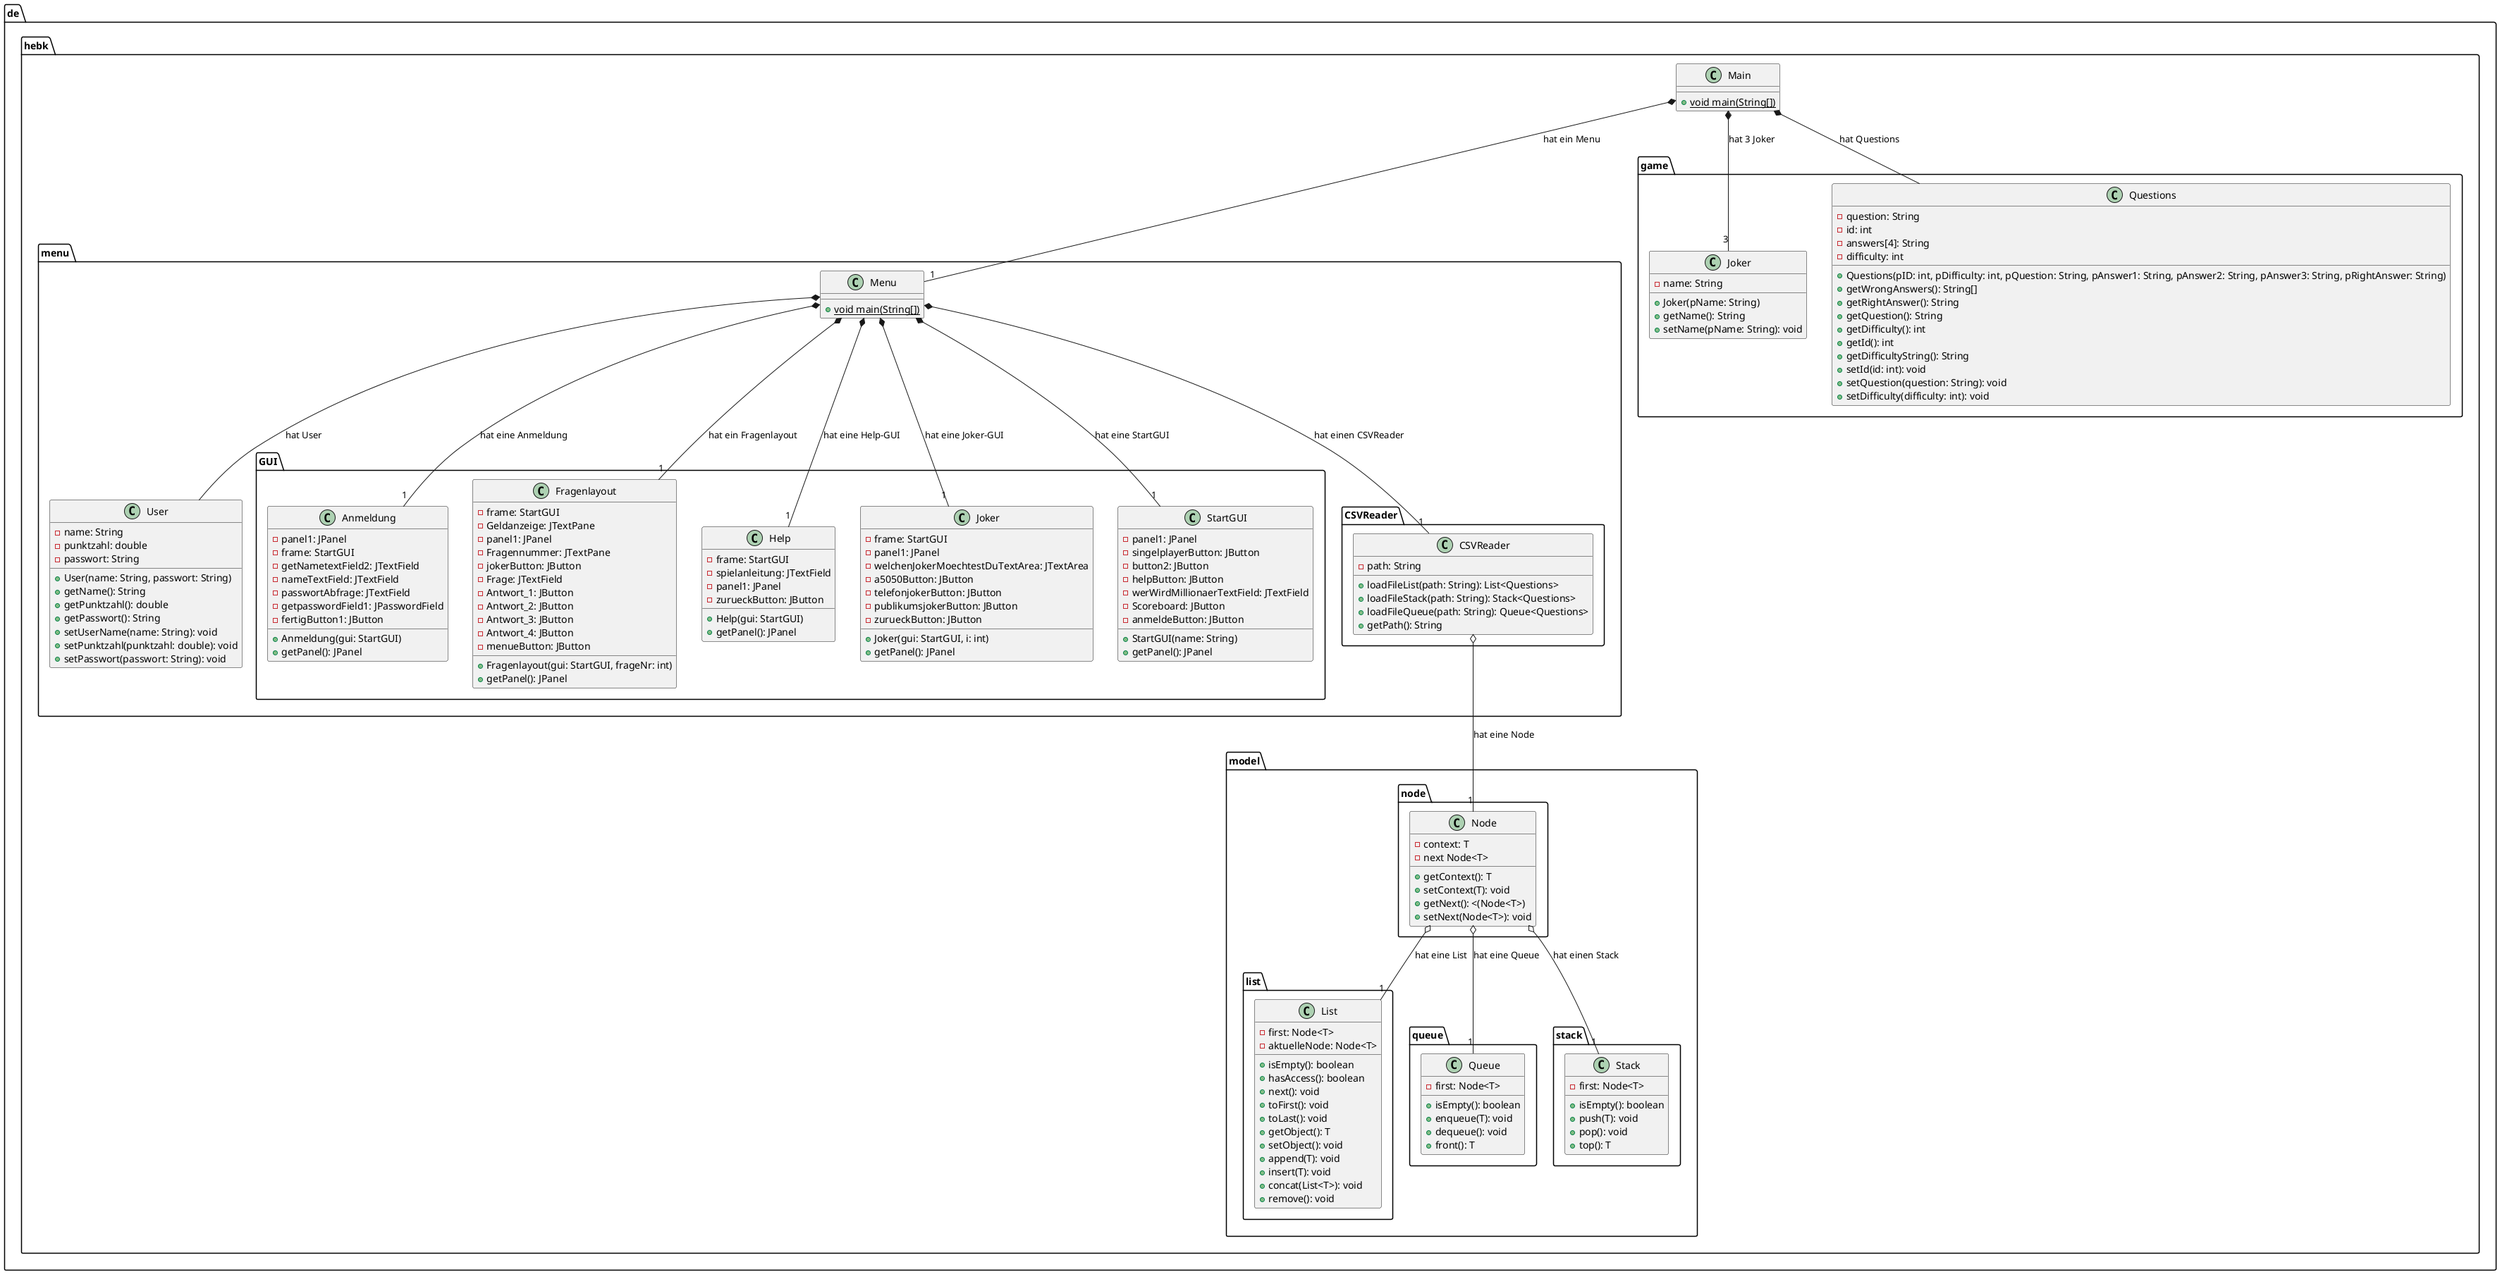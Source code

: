@startuml
'https://plantuml.com/class-diagram
/'
abstract class AbstractList
abstract AbstractCollection
interface List
interface Collection

List <|-- AbstractList
Collection <|-- AbstractCollection

Collection <|- List
AbstractCollection <|- AbstractList
AbstractList <|-- ArrayList

class ArrayList {
Object[] elementData
size()
}

enum TimeUnit {
DAYS
HOURS
MINUTES
}
'/

class de.hebk.model.list.List {
- first: Node<T>
- aktuelleNode: Node<T>
+ isEmpty(): boolean
+ hasAccess(): boolean
+ next(): void
+ toFirst(): void
+ toLast(): void
+ getObject(): T
+ setObject(): void
+ append(T): void
+ insert(T): void
+ concat(List<T>): void
+ remove(): void
}

class de.hebk.model.node.Node {
- context: T
- next Node<T>
+ getContext(): T
+ setContext(T): void
+ getNext(): <(Node<T>)
+ setNext(Node<T>): void
}

class de.hebk.model.queue.Queue {
- first: Node<T>
+ isEmpty(): boolean
+ enqueue(T): void
+ dequeue(): void
+ front(): T
}
class de.hebk.model.stack.Stack {
- first: Node<T>
+ isEmpty(): boolean
+ push(T): void
+ pop(): void
+ top(): T
}
class de.hebk.Main {
+ {static} void main(String[])
}

class de.hebk.menu.GUI.Anmeldung{
- panel1: JPanel
- frame: StartGUI
- getNametextField2: JTextField
- nameTextField: JTextField
- passwortAbfrage: JTextField
- getpasswordField1: JPasswordField
- fertigButton1: JButton
+ Anmeldung(gui: StartGUI)
+ getPanel(): JPanel
}

class de.hebk.menu.GUI.Fragenlayout{
- frame: StartGUI
- Geldanzeige: JTextPane
- panel1: JPanel
- Fragennummer: JTextPane
- jokerButton: JButton
- Frage: JTextField
- Antwort_1: JButton
- Antwort_2: JButton
- Antwort_3: JButton
- Antwort_4: JButton
- menueButton: JButton
+ Fragenlayout(gui: StartGUI, frageNr: int)
+ getPanel(): JPanel
}

class de.hebk.menu.GUI.Help{
- frame: StartGUI
- spielanleitung: JTextField
- panel1: JPanel
- zurueckButton: JButton
+ Help(gui: StartGUI)
+ getPanel(): JPanel
}

class de.hebk.menu.GUI.Joker{
- frame: StartGUI
- panel1: JPanel
- welchenJokerMoechtestDuTextArea: JTextArea
- a5050Button: JButton
- telefonjokerButton: JButton
- publikumsjokerButton: JButton
- zurueckButton: JButton
+ Joker(gui: StartGUI, i: int)
+ getPanel(): JPanel
}

class de.hebk.menu.GUI.StartGUI{
- panel1: JPanel
- singelplayerButton: JButton
- button2: JButton
- helpButton: JButton
- werWirdMillionaerTextField: JTextField
- Scoreboard: JButton
- anmeldeButton: JButton
+ StartGUI(name: String)
+ getPanel(): JPanel
}

class de.hebk.game.Joker{
- name: String
+ Joker(pName: String)
+ getName(): String
+ setName(pName: String): void
}

class de.hebk.game.Questions{
- question: String
- id: int
- answers[4]: String
- difficulty: int
+ Questions(pID: int, pDifficulty: int, pQuestion: String, pAnswer1: String, pAnswer2: String, pAnswer3: String, pRightAnswer: String)
+ getWrongAnswers(): String[]
+ getRightAnswer(): String
+ getQuestion(): String
+ getDifficulty(): int
+ getId(): int
+ getDifficultyString(): String
+ setId(id: int): void
+ setQuestion(question: String): void
+ setDifficulty(difficulty: int): void
}

class de.hebk.menu.User{
- name: String
- punktzahl: double
- passwort: String
+ User(name: String, passwort: String)
+ getName(): String
+ getPunktzahl(): double
+ getPasswort(): String
+ setUserName(name: String): void
+ setPunktzahl(punktzahl: double): void
+ setPasswort(passwort: String): void
}

class de.hebk.menu.CSVReader.CSVReader{
- path: String
+ loadFileList(path: String): List<Questions>
+ loadFileStack(path: String): Stack<Questions>
+ loadFileQueue(path: String): Queue<Questions>
+ getPath(): String
}

class de.hebk.menu.Menu{
+ {static} void main(String[])
}

de.hebk.Main *-- "1" de.hebk.menu.Menu: hat ein Menu
de.hebk.menu.CSVReader.CSVReader o-- "1" de.hebk.model.node.Node: hat eine Node
de.hebk.model.node.Node o-- "1" de.hebk.model.list.List: hat eine List
de.hebk.model.node.Node o-- "1" de.hebk.model.queue.Queue: hat eine Queue
de.hebk.model.node.Node o-- "1" de.hebk.model.stack.Stack: hat einen Stack
de.hebk.menu.Menu *-- de.hebk.menu.User: hat User
de.hebk.menu.Menu *-- "1" de.hebk.menu.CSVReader.CSVReader: hat einen CSVReader
de.hebk.Main *-- de.hebk.game.Questions: hat Questions
de.hebk.Main *-- "3" de.hebk.game.Joker: hat 3 Joker
de.hebk.menu.Menu *-- "1" de.hebk.menu.GUI.Anmeldung: hat eine Anmeldung
de.hebk.menu.Menu *-- "1" de.hebk.menu.GUI.Fragenlayout: hat ein Fragenlayout
de.hebk.menu.Menu *-- "1" de.hebk.menu.GUI.Help: hat eine Help-GUI
de.hebk.menu.Menu *-- "1" de.hebk.menu.GUI.Joker: hat eine Joker-GUI
de.hebk.menu.Menu *-- "1" de.hebk.menu.GUI.StartGUI: hat eine StartGUI
@enduml